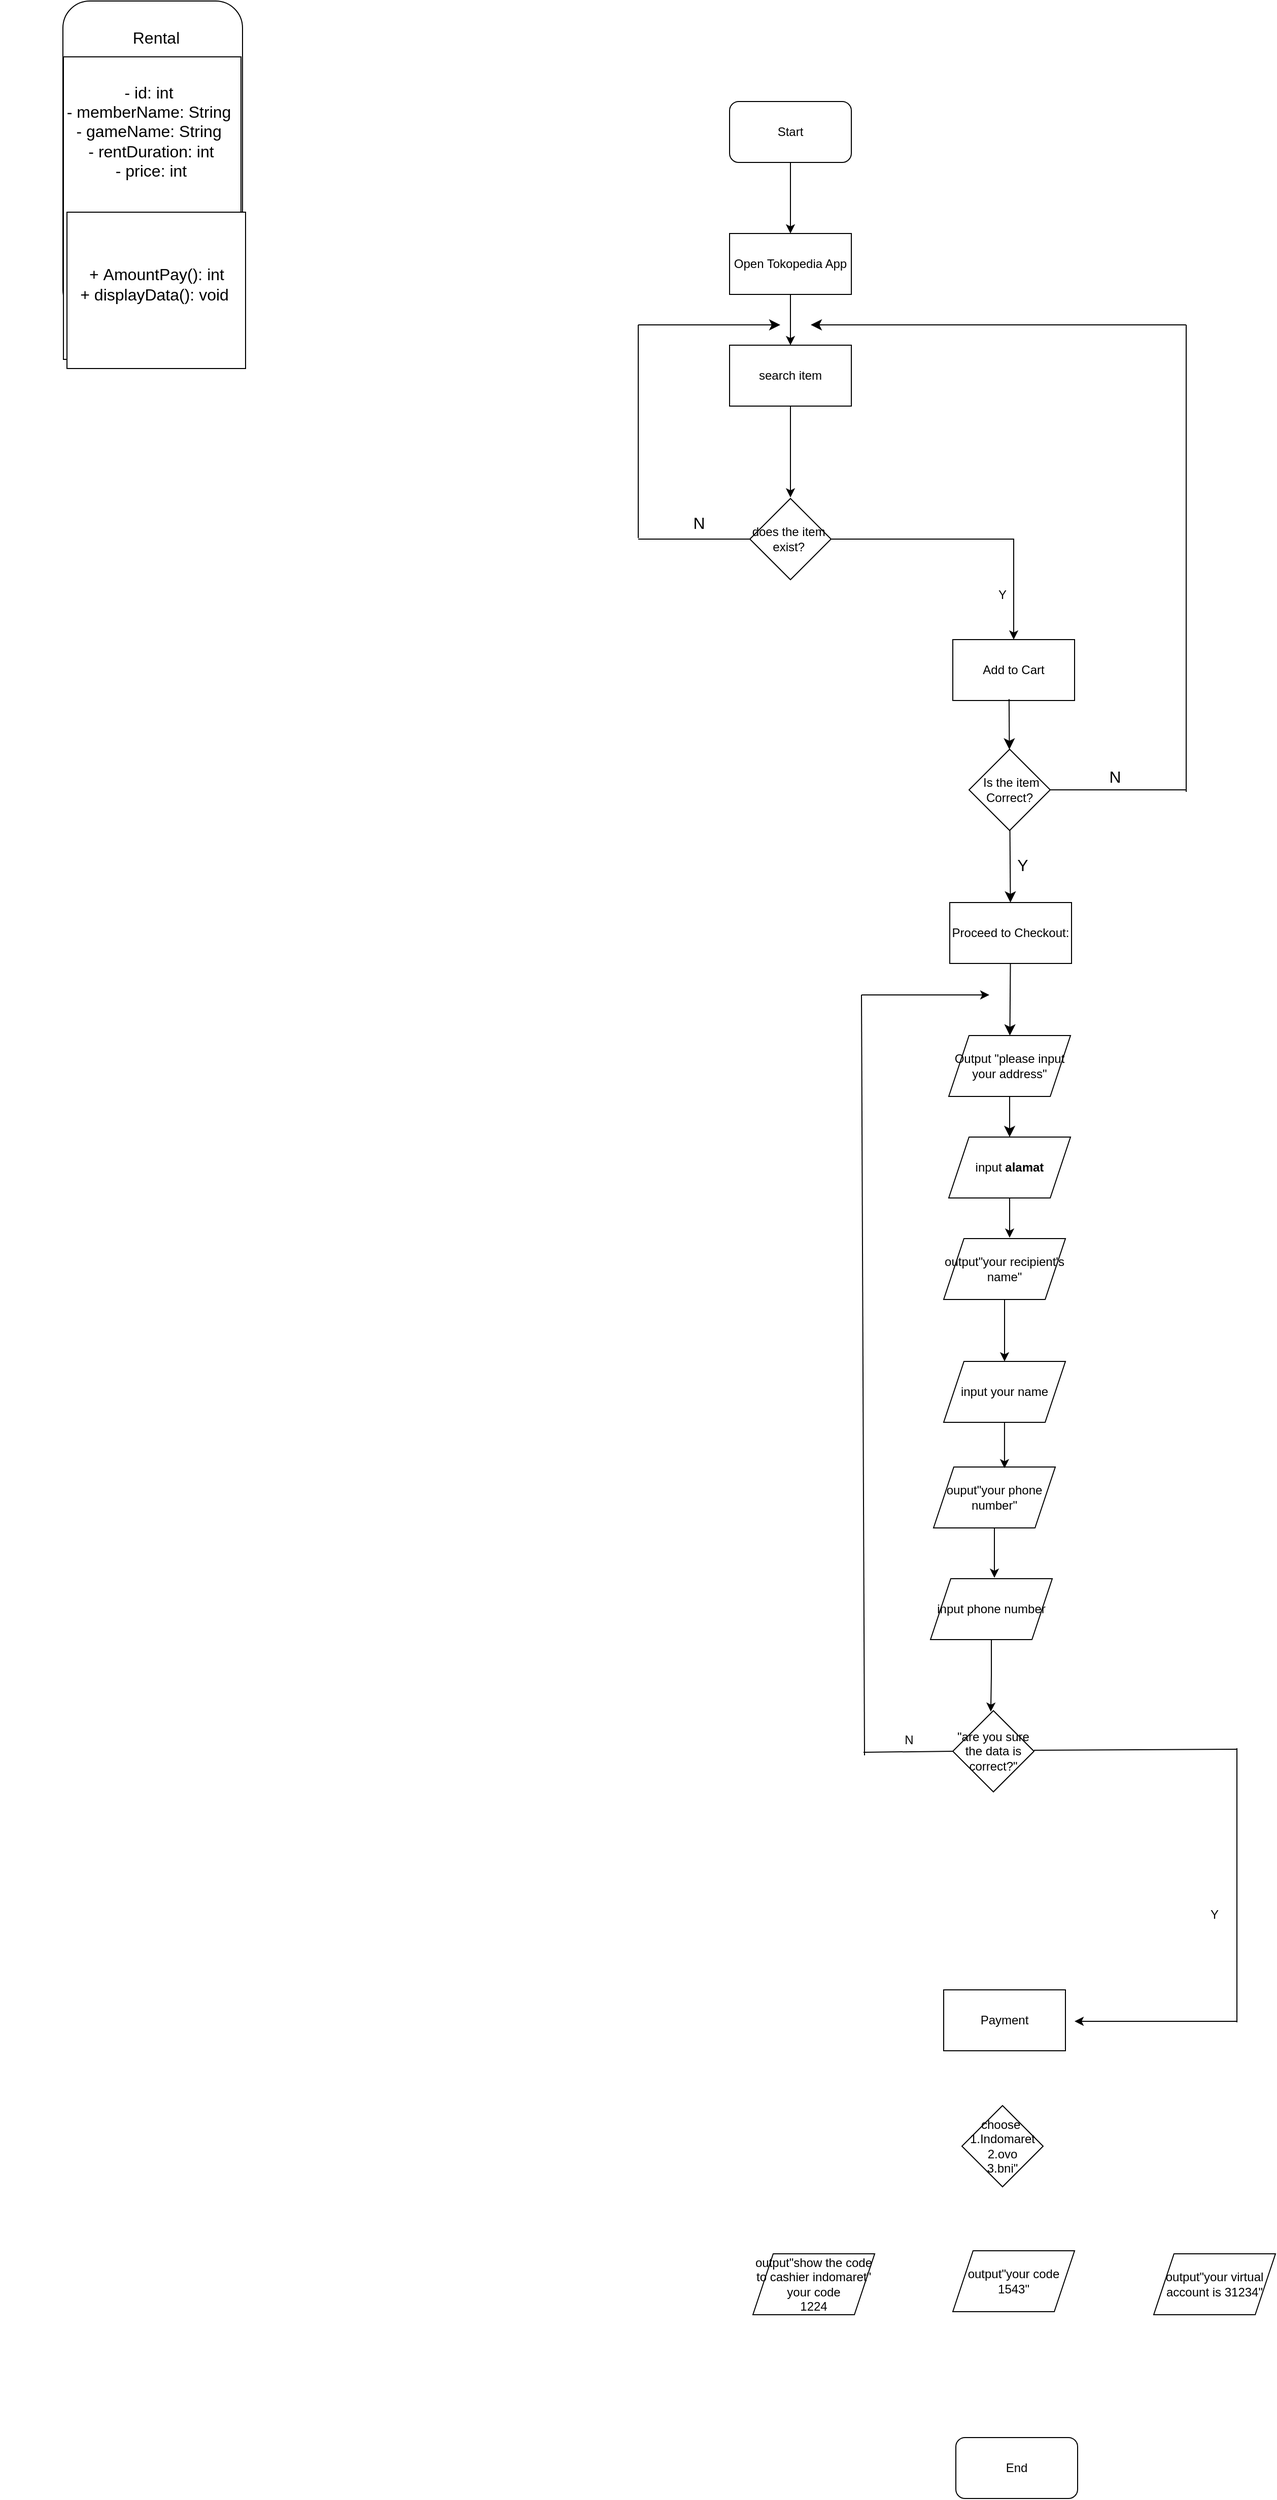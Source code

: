 <mxfile version="24.7.12">
  <diagram name="Page-1" id="2JKGeln6onRXJEOdc7YK">
    <mxGraphModel dx="2231" dy="1161" grid="0" gridSize="10" guides="1" tooltips="1" connect="1" arrows="1" fold="1" page="0" pageScale="1" pageWidth="1169" pageHeight="1654" math="0" shadow="0">
      <root>
        <mxCell id="0" />
        <mxCell id="1" parent="0" />
        <mxCell id="YA7fnJn_Lvs0VxRTKb7O-3" value="" style="rounded=1;whiteSpace=wrap;html=1;" parent="1" vertex="1">
          <mxGeometry x="-317" y="-39" width="177" height="311" as="geometry" />
        </mxCell>
        <mxCell id="YA7fnJn_Lvs0VxRTKb7O-6" value="" style="rounded=0;whiteSpace=wrap;html=1;" parent="1" vertex="1">
          <mxGeometry x="-316.5" y="16" width="175" height="298" as="geometry" />
        </mxCell>
        <mxCell id="YA7fnJn_Lvs0VxRTKb7O-14" value="Rental" style="text;html=1;align=center;verticalAlign=middle;whiteSpace=wrap;rounded=0;fontSize=16;" parent="1" vertex="1">
          <mxGeometry x="-255" y="-18" width="60" height="30" as="geometry" />
        </mxCell>
        <mxCell id="YA7fnJn_Lvs0VxRTKb7O-15" value="&lt;span class=&quot;hljs-operator&quot;&gt;-&lt;/span&gt; id: &lt;span class=&quot;hljs-type&quot;&gt;int&lt;/span&gt;&amp;nbsp;&lt;br&gt;&lt;span class=&quot;hljs-operator&quot;&gt;-&lt;/span&gt; memberName: String&amp;nbsp;&lt;br&gt;&lt;span class=&quot;hljs-operator&quot;&gt;-&lt;/span&gt; gameName: String&amp;nbsp;&lt;br&gt;&lt;span class=&quot;hljs-operator&quot;&gt;-&lt;/span&gt; rentDuration: &lt;span class=&quot;hljs-type&quot;&gt;int&lt;/span&gt;&lt;br&gt;&lt;span class=&quot;hljs-operator&quot;&gt;-&lt;/span&gt; price: int&lt;div&gt;&lt;br&gt;&lt;/div&gt;" style="text;html=1;align=center;verticalAlign=middle;whiteSpace=wrap;rounded=0;fontSize=16;" parent="1" vertex="1">
          <mxGeometry x="-379" y="10" width="298" height="177" as="geometry" />
        </mxCell>
        <mxCell id="YA7fnJn_Lvs0VxRTKb7O-16" value="" style="rounded=0;whiteSpace=wrap;html=1;" parent="1" vertex="1">
          <mxGeometry x="-313" y="169" width="176" height="154" as="geometry" />
        </mxCell>
        <mxCell id="YA7fnJn_Lvs0VxRTKb7O-17" value="&lt;span class=&quot;hljs-operator&quot;&gt;+&lt;/span&gt;&amp;nbsp;AmountPay(): &lt;span class=&quot;hljs-type&quot;&gt;int&lt;/span&gt;&lt;div&gt;&lt;span class=&quot;hljs-operator&quot;&gt;+&lt;/span&gt; displayData(): void&amp;nbsp;&lt;br&gt;&lt;/div&gt;" style="text;html=1;align=center;verticalAlign=middle;whiteSpace=wrap;rounded=0;fontSize=16;" parent="1" vertex="1">
          <mxGeometry x="-315.5" y="226" width="180.5" height="27" as="geometry" />
        </mxCell>
        <mxCell id="QqICuxj03aexZKJ_AvJ_-1" value="" style="edgeStyle=orthogonalEdgeStyle;rounded=0;orthogonalLoop=1;jettySize=auto;html=1;" edge="1" parent="1" source="QqICuxj03aexZKJ_AvJ_-2" target="QqICuxj03aexZKJ_AvJ_-4">
          <mxGeometry relative="1" as="geometry" />
        </mxCell>
        <mxCell id="QqICuxj03aexZKJ_AvJ_-2" value=" Start" style="rounded=1;whiteSpace=wrap;html=1;" vertex="1" parent="1">
          <mxGeometry x="340" y="60" width="120" height="60" as="geometry" />
        </mxCell>
        <mxCell id="QqICuxj03aexZKJ_AvJ_-3" value="" style="edgeStyle=orthogonalEdgeStyle;rounded=0;orthogonalLoop=1;jettySize=auto;html=1;" edge="1" parent="1" source="QqICuxj03aexZKJ_AvJ_-4">
          <mxGeometry relative="1" as="geometry">
            <mxPoint x="400" y="300" as="targetPoint" />
          </mxGeometry>
        </mxCell>
        <mxCell id="QqICuxj03aexZKJ_AvJ_-4" value="Open Tokopedia App" style="rounded=0;whiteSpace=wrap;html=1;" vertex="1" parent="1">
          <mxGeometry x="340" y="190" width="120" height="60" as="geometry" />
        </mxCell>
        <mxCell id="QqICuxj03aexZKJ_AvJ_-5" value="" style="edgeStyle=orthogonalEdgeStyle;rounded=0;orthogonalLoop=1;jettySize=auto;html=1;" edge="1" parent="1">
          <mxGeometry relative="1" as="geometry">
            <mxPoint x="400" y="360" as="sourcePoint" />
            <mxPoint x="400" y="450.0" as="targetPoint" />
          </mxGeometry>
        </mxCell>
        <mxCell id="QqICuxj03aexZKJ_AvJ_-6" value="search item" style="rounded=0;whiteSpace=wrap;html=1;" vertex="1" parent="1">
          <mxGeometry x="340" y="300" width="120" height="60" as="geometry" />
        </mxCell>
        <mxCell id="QqICuxj03aexZKJ_AvJ_-7" style="edgeStyle=orthogonalEdgeStyle;rounded=0;orthogonalLoop=1;jettySize=auto;html=1;" edge="1" parent="1" source="QqICuxj03aexZKJ_AvJ_-8" target="QqICuxj03aexZKJ_AvJ_-9">
          <mxGeometry relative="1" as="geometry" />
        </mxCell>
        <mxCell id="QqICuxj03aexZKJ_AvJ_-8" value="does the item&amp;nbsp; exist?&amp;nbsp;" style="rhombus;whiteSpace=wrap;html=1;" vertex="1" parent="1">
          <mxGeometry x="360" y="451" width="80" height="80" as="geometry" />
        </mxCell>
        <mxCell id="QqICuxj03aexZKJ_AvJ_-9" value="Add to Cart" style="rounded=0;whiteSpace=wrap;html=1;" vertex="1" parent="1">
          <mxGeometry x="560" y="590" width="120" height="60" as="geometry" />
        </mxCell>
        <mxCell id="QqICuxj03aexZKJ_AvJ_-10" value="Y" style="text;html=1;align=center;verticalAlign=middle;whiteSpace=wrap;rounded=0;" vertex="1" parent="1">
          <mxGeometry x="579" y="531" width="60" height="30" as="geometry" />
        </mxCell>
        <mxCell id="QqICuxj03aexZKJ_AvJ_-11" style="edgeStyle=none;curved=1;rounded=0;orthogonalLoop=1;jettySize=auto;html=1;fontSize=12;startSize=8;endSize=8;" edge="1" parent="1" source="QqICuxj03aexZKJ_AvJ_-12" target="QqICuxj03aexZKJ_AvJ_-15">
          <mxGeometry relative="1" as="geometry" />
        </mxCell>
        <mxCell id="QqICuxj03aexZKJ_AvJ_-12" value="&amp;nbsp;Is the item Correct?" style="rhombus;whiteSpace=wrap;html=1;" vertex="1" parent="1">
          <mxGeometry x="576" y="698" width="80" height="80" as="geometry" />
        </mxCell>
        <mxCell id="QqICuxj03aexZKJ_AvJ_-13" value="" style="endArrow=classic;html=1;rounded=0;fontSize=12;startSize=8;endSize=8;curved=1;exitX=0.462;exitY=0.977;exitDx=0;exitDy=0;exitPerimeter=0;" edge="1" parent="1" source="QqICuxj03aexZKJ_AvJ_-9" target="QqICuxj03aexZKJ_AvJ_-12">
          <mxGeometry width="50" height="50" relative="1" as="geometry">
            <mxPoint x="510" y="710" as="sourcePoint" />
            <mxPoint x="560" y="660" as="targetPoint" />
          </mxGeometry>
        </mxCell>
        <mxCell id="QqICuxj03aexZKJ_AvJ_-14" style="edgeStyle=none;curved=1;rounded=0;orthogonalLoop=1;jettySize=auto;html=1;fontSize=12;startSize=8;endSize=8;" edge="1" parent="1" source="QqICuxj03aexZKJ_AvJ_-15" target="QqICuxj03aexZKJ_AvJ_-22">
          <mxGeometry relative="1" as="geometry" />
        </mxCell>
        <mxCell id="QqICuxj03aexZKJ_AvJ_-15" value="Proceed to Checkout:" style="rounded=0;whiteSpace=wrap;html=1;" vertex="1" parent="1">
          <mxGeometry x="557" y="849" width="120" height="60" as="geometry" />
        </mxCell>
        <mxCell id="QqICuxj03aexZKJ_AvJ_-16" value="Y" style="text;html=1;align=center;verticalAlign=middle;whiteSpace=wrap;rounded=0;fontSize=16;" vertex="1" parent="1">
          <mxGeometry x="599" y="797" width="60" height="30" as="geometry" />
        </mxCell>
        <mxCell id="QqICuxj03aexZKJ_AvJ_-17" value="" style="endArrow=none;html=1;rounded=0;fontSize=12;startSize=8;endSize=8;curved=1;exitX=1;exitY=0.5;exitDx=0;exitDy=0;" edge="1" parent="1">
          <mxGeometry width="50" height="50" relative="1" as="geometry">
            <mxPoint x="656" y="738" as="sourcePoint" />
            <mxPoint x="790" y="738" as="targetPoint" />
          </mxGeometry>
        </mxCell>
        <mxCell id="QqICuxj03aexZKJ_AvJ_-18" value="" style="endArrow=none;html=1;rounded=0;fontSize=12;startSize=8;endSize=8;curved=1;" edge="1" parent="1">
          <mxGeometry width="50" height="50" relative="1" as="geometry">
            <mxPoint x="790" y="740" as="sourcePoint" />
            <mxPoint x="790" y="280" as="targetPoint" />
          </mxGeometry>
        </mxCell>
        <mxCell id="QqICuxj03aexZKJ_AvJ_-19" value="" style="endArrow=classic;html=1;rounded=0;fontSize=12;startSize=8;endSize=8;curved=1;" edge="1" parent="1">
          <mxGeometry width="50" height="50" relative="1" as="geometry">
            <mxPoint x="790" y="280" as="sourcePoint" />
            <mxPoint x="420" y="280" as="targetPoint" />
          </mxGeometry>
        </mxCell>
        <mxCell id="QqICuxj03aexZKJ_AvJ_-20" value="N" style="text;html=1;align=center;verticalAlign=middle;whiteSpace=wrap;rounded=0;fontSize=16;" vertex="1" parent="1">
          <mxGeometry x="690" y="710" width="60" height="30" as="geometry" />
        </mxCell>
        <mxCell id="QqICuxj03aexZKJ_AvJ_-21" style="edgeStyle=none;curved=1;rounded=0;orthogonalLoop=1;jettySize=auto;html=1;fontSize=12;startSize=8;endSize=8;" edge="1" parent="1" source="QqICuxj03aexZKJ_AvJ_-22" target="QqICuxj03aexZKJ_AvJ_-24">
          <mxGeometry relative="1" as="geometry" />
        </mxCell>
        <mxCell id="QqICuxj03aexZKJ_AvJ_-22" value="Output &quot;please input your address&quot;" style="shape=parallelogram;perimeter=parallelogramPerimeter;whiteSpace=wrap;html=1;fixedSize=1;" vertex="1" parent="1">
          <mxGeometry x="556" y="980" width="120" height="60" as="geometry" />
        </mxCell>
        <mxCell id="QqICuxj03aexZKJ_AvJ_-61" style="edgeStyle=orthogonalEdgeStyle;rounded=0;orthogonalLoop=1;jettySize=auto;html=1;" edge="1" parent="1" source="QqICuxj03aexZKJ_AvJ_-24">
          <mxGeometry relative="1" as="geometry">
            <mxPoint x="616" y="1179.157" as="targetPoint" />
          </mxGeometry>
        </mxCell>
        <mxCell id="QqICuxj03aexZKJ_AvJ_-24" value="input &lt;b&gt;alamat&lt;/b&gt;" style="shape=parallelogram;perimeter=parallelogramPerimeter;whiteSpace=wrap;html=1;fixedSize=1;" vertex="1" parent="1">
          <mxGeometry x="556" y="1080" width="120" height="60" as="geometry" />
        </mxCell>
        <mxCell id="QqICuxj03aexZKJ_AvJ_-25" value="" style="endArrow=none;html=1;rounded=0;fontSize=12;startSize=8;endSize=8;curved=1;exitX=0;exitY=0.5;exitDx=0;exitDy=0;" edge="1" parent="1" source="QqICuxj03aexZKJ_AvJ_-8">
          <mxGeometry width="50" height="50" relative="1" as="geometry">
            <mxPoint x="370" y="490" as="sourcePoint" />
            <mxPoint x="250" y="491" as="targetPoint" />
          </mxGeometry>
        </mxCell>
        <mxCell id="QqICuxj03aexZKJ_AvJ_-26" value="" style="endArrow=none;html=1;rounded=0;fontSize=12;startSize=8;endSize=8;curved=1;" edge="1" parent="1">
          <mxGeometry width="50" height="50" relative="1" as="geometry">
            <mxPoint x="250" y="490" as="sourcePoint" />
            <mxPoint x="250" y="280" as="targetPoint" />
          </mxGeometry>
        </mxCell>
        <mxCell id="QqICuxj03aexZKJ_AvJ_-27" value="" style="endArrow=classic;html=1;rounded=0;fontSize=12;startSize=8;endSize=8;curved=1;" edge="1" parent="1">
          <mxGeometry width="50" height="50" relative="1" as="geometry">
            <mxPoint x="250" y="280" as="sourcePoint" />
            <mxPoint x="390" y="280" as="targetPoint" />
          </mxGeometry>
        </mxCell>
        <mxCell id="QqICuxj03aexZKJ_AvJ_-28" value="N" style="text;html=1;align=center;verticalAlign=middle;whiteSpace=wrap;rounded=0;fontSize=16;" vertex="1" parent="1">
          <mxGeometry x="280" y="460" width="60" height="30" as="geometry" />
        </mxCell>
        <mxCell id="QqICuxj03aexZKJ_AvJ_-30" value="Payment" style="rounded=0;whiteSpace=wrap;html=1;" vertex="1" parent="1">
          <mxGeometry x="551" y="1920" width="120" height="60" as="geometry" />
        </mxCell>
        <mxCell id="QqICuxj03aexZKJ_AvJ_-31" value="&quot;are you sure the data is correct?&quot;" style="rhombus;whiteSpace=wrap;html=1;" vertex="1" parent="1">
          <mxGeometry x="560" y="1645" width="80" height="80" as="geometry" />
        </mxCell>
        <mxCell id="QqICuxj03aexZKJ_AvJ_-32" value="" style="endArrow=classic;html=1;rounded=0;entryX=1;entryY=0.5;entryDx=0;entryDy=0;" edge="1" parent="1">
          <mxGeometry width="50" height="50" relative="1" as="geometry">
            <mxPoint x="840" y="1951" as="sourcePoint" />
            <mxPoint x="680" y="1951" as="targetPoint" />
          </mxGeometry>
        </mxCell>
        <mxCell id="QqICuxj03aexZKJ_AvJ_-33" value="" style="endArrow=none;html=1;rounded=0;" edge="1" parent="1">
          <mxGeometry width="50" height="50" relative="1" as="geometry">
            <mxPoint x="840" y="1952" as="sourcePoint" />
            <mxPoint x="840" y="1682" as="targetPoint" />
          </mxGeometry>
        </mxCell>
        <mxCell id="QqICuxj03aexZKJ_AvJ_-34" value="" style="endArrow=none;html=1;rounded=0;exitX=1;exitY=0.5;exitDx=0;exitDy=0;" edge="1" parent="1">
          <mxGeometry width="50" height="50" relative="1" as="geometry">
            <mxPoint x="640" y="1684" as="sourcePoint" />
            <mxPoint x="840" y="1683" as="targetPoint" />
          </mxGeometry>
        </mxCell>
        <mxCell id="QqICuxj03aexZKJ_AvJ_-35" value="Y" style="text;html=1;align=center;verticalAlign=middle;whiteSpace=wrap;rounded=0;" vertex="1" parent="1">
          <mxGeometry x="788" y="1831" width="60" height="30" as="geometry" />
        </mxCell>
        <mxCell id="QqICuxj03aexZKJ_AvJ_-36" value="" style="endArrow=classic;html=1;rounded=0;entryX=0;entryY=0.5;entryDx=0;entryDy=0;" edge="1" parent="1">
          <mxGeometry width="50" height="50" relative="1" as="geometry">
            <mxPoint x="470" y="940" as="sourcePoint" />
            <mxPoint x="596" y="940" as="targetPoint" />
          </mxGeometry>
        </mxCell>
        <mxCell id="QqICuxj03aexZKJ_AvJ_-37" value="" style="endArrow=none;html=1;rounded=0;" edge="1" parent="1">
          <mxGeometry width="50" height="50" relative="1" as="geometry">
            <mxPoint x="473" y="1689" as="sourcePoint" />
            <mxPoint x="470" y="940" as="targetPoint" />
          </mxGeometry>
        </mxCell>
        <mxCell id="QqICuxj03aexZKJ_AvJ_-39" value="N" style="text;html=1;align=center;verticalAlign=middle;whiteSpace=wrap;rounded=0;" vertex="1" parent="1">
          <mxGeometry x="487" y="1659" width="60" height="30" as="geometry" />
        </mxCell>
        <mxCell id="QqICuxj03aexZKJ_AvJ_-40" value="End" style="rounded=1;whiteSpace=wrap;html=1;" vertex="1" parent="1">
          <mxGeometry x="563" y="2361" width="120" height="60" as="geometry" />
        </mxCell>
        <mxCell id="QqICuxj03aexZKJ_AvJ_-51" style="edgeStyle=orthogonalEdgeStyle;rounded=0;orthogonalLoop=1;jettySize=auto;html=1;" edge="1" parent="1" source="QqICuxj03aexZKJ_AvJ_-49" target="QqICuxj03aexZKJ_AvJ_-50">
          <mxGeometry relative="1" as="geometry" />
        </mxCell>
        <mxCell id="QqICuxj03aexZKJ_AvJ_-49" value="output&quot;your&amp;nbsp;recipient&#39;s name&quot;" style="shape=parallelogram;perimeter=parallelogramPerimeter;whiteSpace=wrap;html=1;fixedSize=1;" vertex="1" parent="1">
          <mxGeometry x="551" y="1180" width="120" height="60" as="geometry" />
        </mxCell>
        <mxCell id="QqICuxj03aexZKJ_AvJ_-50" value="input your name" style="shape=parallelogram;perimeter=parallelogramPerimeter;whiteSpace=wrap;html=1;fixedSize=1;" vertex="1" parent="1">
          <mxGeometry x="551" y="1301" width="120" height="60" as="geometry" />
        </mxCell>
        <mxCell id="QqICuxj03aexZKJ_AvJ_-65" style="edgeStyle=orthogonalEdgeStyle;rounded=0;orthogonalLoop=1;jettySize=auto;html=1;" edge="1" parent="1" source="QqICuxj03aexZKJ_AvJ_-52">
          <mxGeometry relative="1" as="geometry">
            <mxPoint x="601" y="1514.138" as="targetPoint" />
          </mxGeometry>
        </mxCell>
        <mxCell id="QqICuxj03aexZKJ_AvJ_-52" value="ouput&quot;your phone number&quot;" style="shape=parallelogram;perimeter=parallelogramPerimeter;whiteSpace=wrap;html=1;fixedSize=1;" vertex="1" parent="1">
          <mxGeometry x="541" y="1405" width="120" height="60" as="geometry" />
        </mxCell>
        <mxCell id="QqICuxj03aexZKJ_AvJ_-53" value="input phone number" style="shape=parallelogram;perimeter=parallelogramPerimeter;whiteSpace=wrap;html=1;fixedSize=1;" vertex="1" parent="1">
          <mxGeometry x="538" y="1515" width="120" height="60" as="geometry" />
        </mxCell>
        <mxCell id="QqICuxj03aexZKJ_AvJ_-57" value="" style="endArrow=none;html=1;rounded=0;entryX=0;entryY=0.5;entryDx=0;entryDy=0;" edge="1" parent="1" target="QqICuxj03aexZKJ_AvJ_-31">
          <mxGeometry width="50" height="50" relative="1" as="geometry">
            <mxPoint x="472" y="1686" as="sourcePoint" />
            <mxPoint x="577" y="1756" as="targetPoint" />
          </mxGeometry>
        </mxCell>
        <mxCell id="QqICuxj03aexZKJ_AvJ_-63" style="edgeStyle=orthogonalEdgeStyle;rounded=0;orthogonalLoop=1;jettySize=auto;html=1;entryX=0.583;entryY=0.021;entryDx=0;entryDy=0;entryPerimeter=0;" edge="1" parent="1" source="QqICuxj03aexZKJ_AvJ_-50" target="QqICuxj03aexZKJ_AvJ_-52">
          <mxGeometry relative="1" as="geometry" />
        </mxCell>
        <mxCell id="QqICuxj03aexZKJ_AvJ_-66" style="edgeStyle=orthogonalEdgeStyle;rounded=0;orthogonalLoop=1;jettySize=auto;html=1;entryX=0.468;entryY=0.013;entryDx=0;entryDy=0;entryPerimeter=0;" edge="1" parent="1" source="QqICuxj03aexZKJ_AvJ_-53" target="QqICuxj03aexZKJ_AvJ_-31">
          <mxGeometry relative="1" as="geometry" />
        </mxCell>
        <mxCell id="QqICuxj03aexZKJ_AvJ_-67" value="choose&amp;nbsp;&lt;div&gt;1.Indomaret&lt;/div&gt;&lt;div&gt;2.ovo&lt;/div&gt;&lt;div&gt;3.bni&quot;&lt;/div&gt;" style="rhombus;whiteSpace=wrap;html=1;" vertex="1" parent="1">
          <mxGeometry x="569" y="2034" width="80" height="80" as="geometry" />
        </mxCell>
        <mxCell id="QqICuxj03aexZKJ_AvJ_-68" value="output&quot;show the code to cashier indomaret&quot;&lt;div&gt;your code&lt;br&gt;1224&lt;/div&gt;" style="shape=parallelogram;perimeter=parallelogramPerimeter;whiteSpace=wrap;html=1;fixedSize=1;" vertex="1" parent="1">
          <mxGeometry x="363" y="2180" width="120" height="60" as="geometry" />
        </mxCell>
        <mxCell id="QqICuxj03aexZKJ_AvJ_-69" value="output&quot;your code 1543&quot;" style="shape=parallelogram;perimeter=parallelogramPerimeter;whiteSpace=wrap;html=1;fixedSize=1;" vertex="1" parent="1">
          <mxGeometry x="560" y="2177" width="120" height="60" as="geometry" />
        </mxCell>
        <mxCell id="QqICuxj03aexZKJ_AvJ_-70" value="output&quot;your virtual account is 31234&quot;" style="shape=parallelogram;perimeter=parallelogramPerimeter;whiteSpace=wrap;html=1;fixedSize=1;" vertex="1" parent="1">
          <mxGeometry x="758" y="2180" width="120" height="60" as="geometry" />
        </mxCell>
      </root>
    </mxGraphModel>
  </diagram>
</mxfile>
